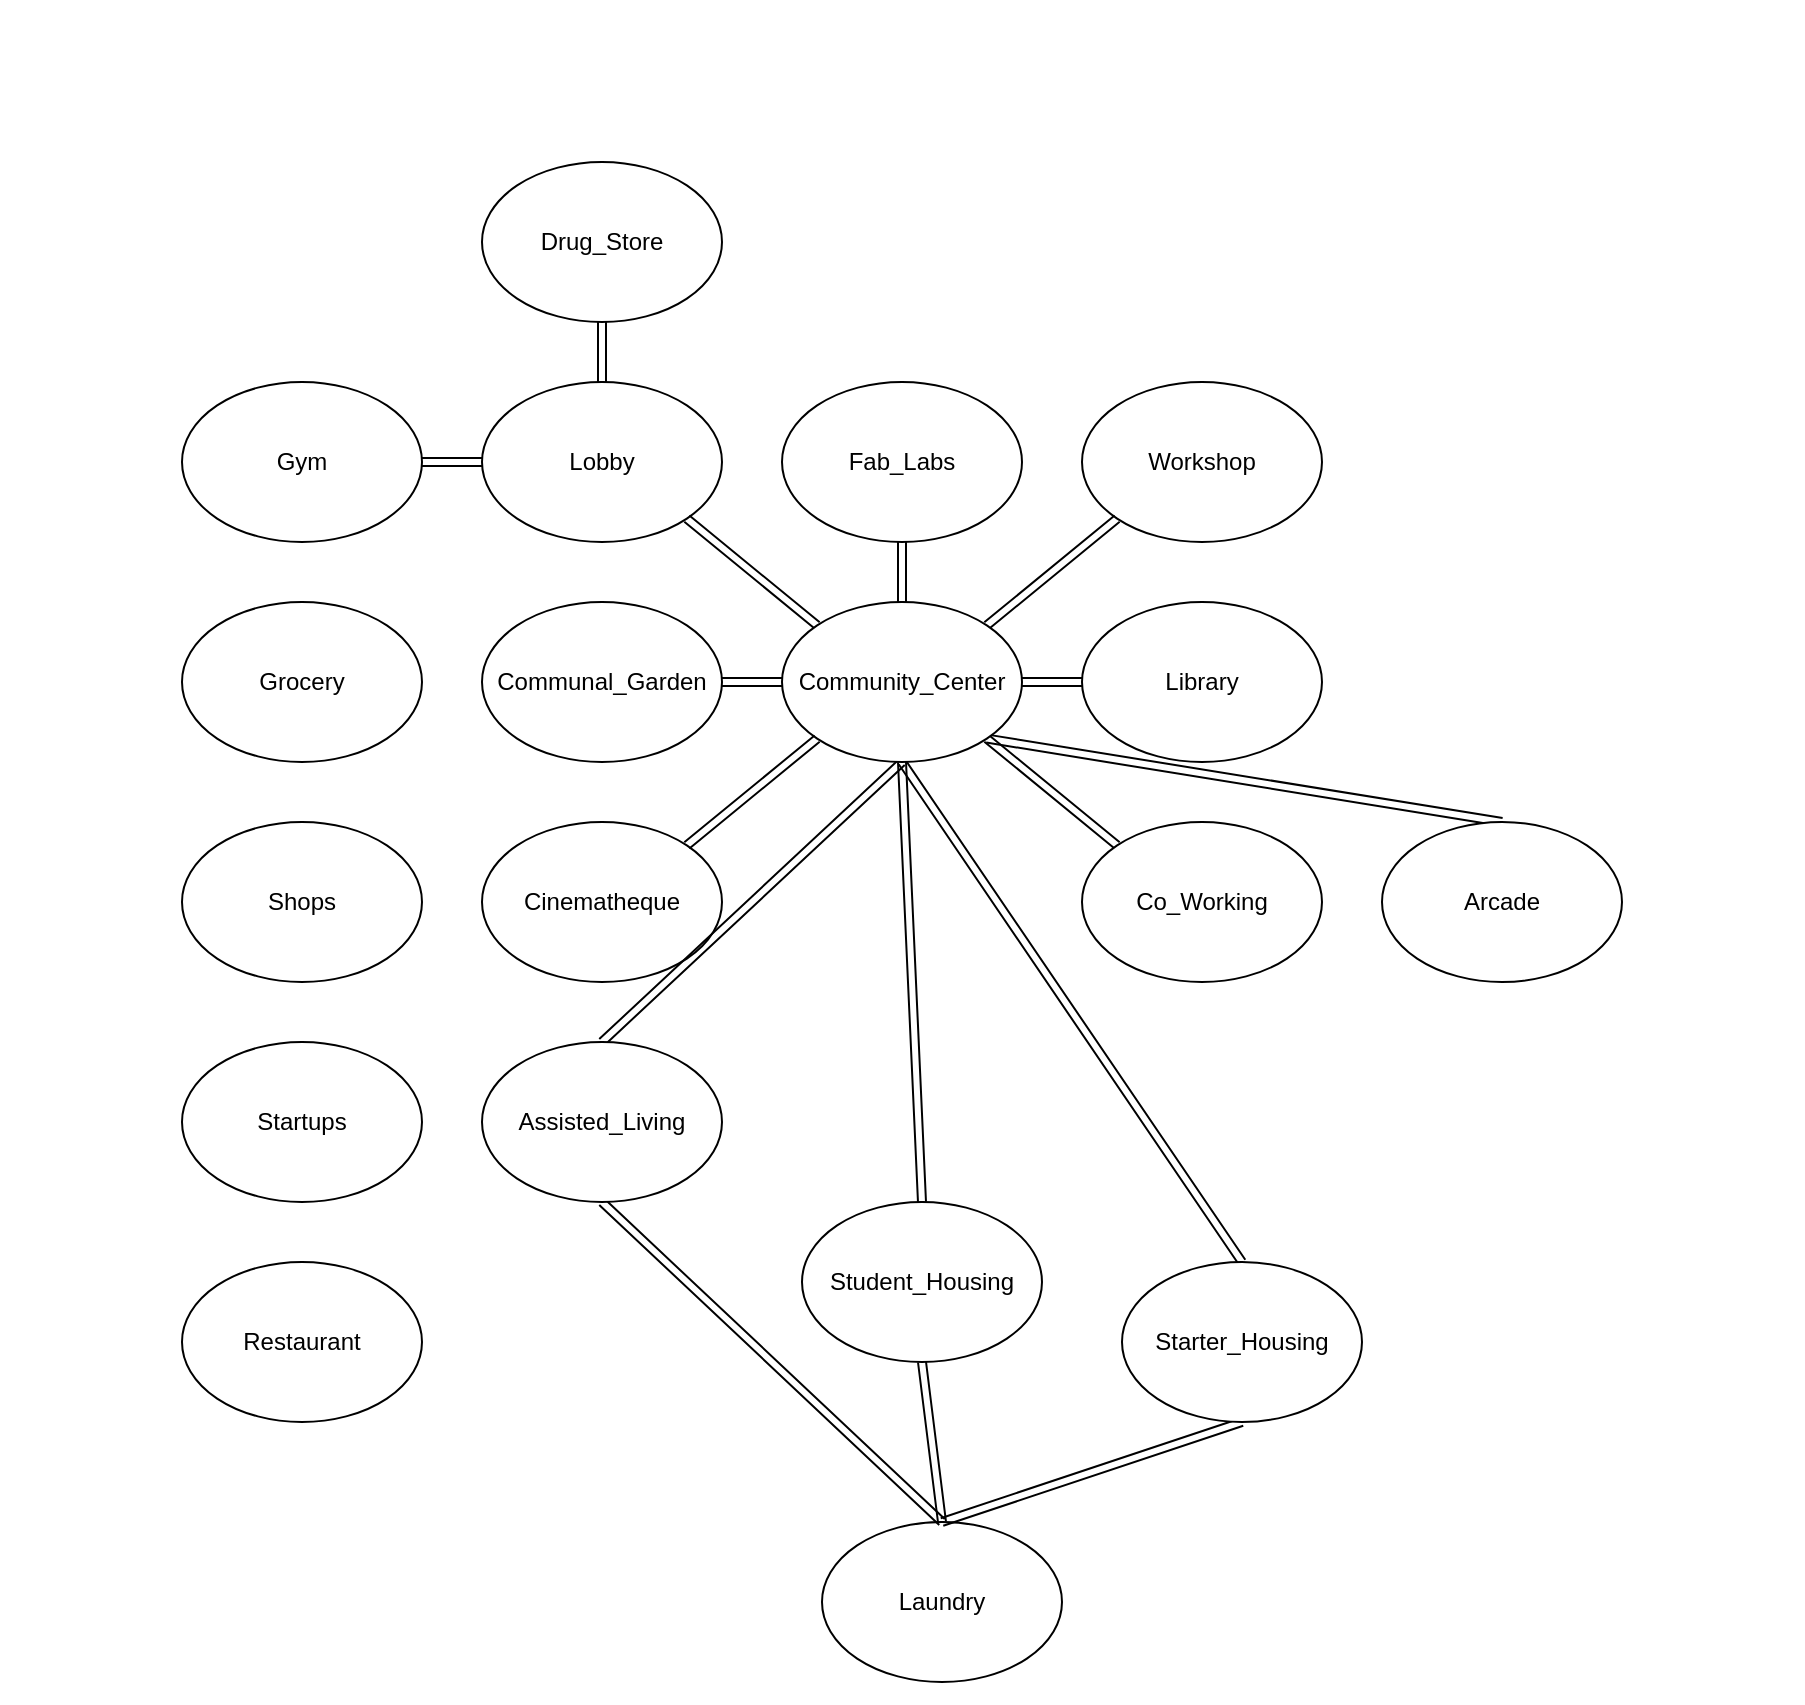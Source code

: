 <mxfile version="16.2.7" type="github">
  <diagram id="Hw2S453Y-IoN0b7v4K89" name="Page-1">
    <mxGraphModel dx="824" dy="1996" grid="1" gridSize="10" guides="1" tooltips="1" connect="1" arrows="1" fold="1" page="1" pageScale="1" pageWidth="850" pageHeight="1100" math="0" shadow="0">
      <root>
        <mxCell id="0" />
        <mxCell id="1" parent="0" />
        <mxCell id="MkOLtfdrB1ku3LL33Bix-45" value="" style="rounded=0;whiteSpace=wrap;html=1;strokeColor=#FFFFFF;" vertex="1" parent="1">
          <mxGeometry x="270" y="-490" width="900" height="850" as="geometry" />
        </mxCell>
        <mxCell id="MkOLtfdrB1ku3LL33Bix-41" style="edgeStyle=none;rounded=0;orthogonalLoop=1;jettySize=auto;html=1;exitX=0.5;exitY=0;exitDx=0;exitDy=0;entryX=1;entryY=1;entryDx=0;entryDy=0;shape=link;" edge="1" parent="1" source="MkOLtfdrB1ku3LL33Bix-1" target="MkOLtfdrB1ku3LL33Bix-15">
          <mxGeometry relative="1" as="geometry" />
        </mxCell>
        <mxCell id="MkOLtfdrB1ku3LL33Bix-1" value="Arcade" style="ellipse;whiteSpace=wrap;html=1;" vertex="1" parent="1">
          <mxGeometry x="960" y="-80" width="120" height="80" as="geometry" />
        </mxCell>
        <mxCell id="MkOLtfdrB1ku3LL33Bix-2" value="Communal_Garden" style="ellipse;whiteSpace=wrap;html=1;" vertex="1" parent="1">
          <mxGeometry x="510" y="-190" width="120" height="80" as="geometry" />
        </mxCell>
        <mxCell id="MkOLtfdrB1ku3LL33Bix-36" style="edgeStyle=none;rounded=0;orthogonalLoop=1;jettySize=auto;html=1;exitX=0.5;exitY=0;exitDx=0;exitDy=0;entryX=0.5;entryY=1;entryDx=0;entryDy=0;shape=link;" edge="1" parent="1" source="MkOLtfdrB1ku3LL33Bix-3" target="MkOLtfdrB1ku3LL33Bix-5">
          <mxGeometry relative="1" as="geometry" />
        </mxCell>
        <mxCell id="MkOLtfdrB1ku3LL33Bix-37" style="edgeStyle=none;rounded=0;orthogonalLoop=1;jettySize=auto;html=1;exitX=0;exitY=0.5;exitDx=0;exitDy=0;entryX=1;entryY=0.5;entryDx=0;entryDy=0;shape=link;" edge="1" parent="1" source="MkOLtfdrB1ku3LL33Bix-3" target="MkOLtfdrB1ku3LL33Bix-6">
          <mxGeometry relative="1" as="geometry" />
        </mxCell>
        <mxCell id="MkOLtfdrB1ku3LL33Bix-3" value="Lobby" style="ellipse;whiteSpace=wrap;html=1;" vertex="1" parent="1">
          <mxGeometry x="510" y="-300" width="120" height="80" as="geometry" />
        </mxCell>
        <mxCell id="MkOLtfdrB1ku3LL33Bix-4" value="Restaurant" style="ellipse;whiteSpace=wrap;html=1;" vertex="1" parent="1">
          <mxGeometry x="360" y="140" width="120" height="80" as="geometry" />
        </mxCell>
        <mxCell id="MkOLtfdrB1ku3LL33Bix-5" value="Drug_Store" style="ellipse;whiteSpace=wrap;html=1;" vertex="1" parent="1">
          <mxGeometry x="510" y="-410" width="120" height="80" as="geometry" />
        </mxCell>
        <mxCell id="MkOLtfdrB1ku3LL33Bix-6" value="Gym" style="ellipse;whiteSpace=wrap;html=1;" vertex="1" parent="1">
          <mxGeometry x="360" y="-300" width="120" height="80" as="geometry" />
        </mxCell>
        <mxCell id="MkOLtfdrB1ku3LL33Bix-7" value="Grocery" style="ellipse;whiteSpace=wrap;html=1;" vertex="1" parent="1">
          <mxGeometry x="360" y="-190" width="120" height="80" as="geometry" />
        </mxCell>
        <mxCell id="MkOLtfdrB1ku3LL33Bix-8" value="Shops" style="ellipse;whiteSpace=wrap;html=1;" vertex="1" parent="1">
          <mxGeometry x="360" y="-80" width="120" height="80" as="geometry" />
        </mxCell>
        <mxCell id="MkOLtfdrB1ku3LL33Bix-9" value="Workshop" style="ellipse;whiteSpace=wrap;html=1;" vertex="1" parent="1">
          <mxGeometry x="810" y="-300" width="120" height="80" as="geometry" />
        </mxCell>
        <mxCell id="MkOLtfdrB1ku3LL33Bix-10" value="Startups" style="ellipse;whiteSpace=wrap;html=1;" vertex="1" parent="1">
          <mxGeometry x="360" y="30" width="120" height="80" as="geometry" />
        </mxCell>
        <mxCell id="MkOLtfdrB1ku3LL33Bix-11" value="Fab_Labs" style="ellipse;whiteSpace=wrap;html=1;" vertex="1" parent="1">
          <mxGeometry x="660" y="-300" width="120" height="80" as="geometry" />
        </mxCell>
        <mxCell id="MkOLtfdrB1ku3LL33Bix-12" value="Laundry" style="ellipse;whiteSpace=wrap;html=1;" vertex="1" parent="1">
          <mxGeometry x="680" y="270" width="120" height="80" as="geometry" />
        </mxCell>
        <mxCell id="MkOLtfdrB1ku3LL33Bix-13" value="Cinematheque" style="ellipse;whiteSpace=wrap;html=1;" vertex="1" parent="1">
          <mxGeometry x="510" y="-80" width="120" height="80" as="geometry" />
        </mxCell>
        <mxCell id="MkOLtfdrB1ku3LL33Bix-14" value="Library" style="ellipse;whiteSpace=wrap;html=1;" vertex="1" parent="1">
          <mxGeometry x="810" y="-190" width="120" height="80" as="geometry" />
        </mxCell>
        <mxCell id="MkOLtfdrB1ku3LL33Bix-31" style="rounded=0;orthogonalLoop=1;jettySize=auto;html=1;exitX=1;exitY=1;exitDx=0;exitDy=0;entryX=0;entryY=0;entryDx=0;entryDy=0;shape=link;" edge="1" parent="1" source="MkOLtfdrB1ku3LL33Bix-15" target="MkOLtfdrB1ku3LL33Bix-16">
          <mxGeometry relative="1" as="geometry" />
        </mxCell>
        <mxCell id="MkOLtfdrB1ku3LL33Bix-33" style="edgeStyle=none;rounded=0;orthogonalLoop=1;jettySize=auto;html=1;exitX=0.5;exitY=0;exitDx=0;exitDy=0;shape=link;" edge="1" parent="1" source="MkOLtfdrB1ku3LL33Bix-15" target="MkOLtfdrB1ku3LL33Bix-11">
          <mxGeometry relative="1" as="geometry" />
        </mxCell>
        <mxCell id="MkOLtfdrB1ku3LL33Bix-34" style="edgeStyle=none;rounded=0;orthogonalLoop=1;jettySize=auto;html=1;exitX=1;exitY=0;exitDx=0;exitDy=0;entryX=0;entryY=1;entryDx=0;entryDy=0;shape=link;" edge="1" parent="1" source="MkOLtfdrB1ku3LL33Bix-15" target="MkOLtfdrB1ku3LL33Bix-9">
          <mxGeometry relative="1" as="geometry" />
        </mxCell>
        <mxCell id="MkOLtfdrB1ku3LL33Bix-35" style="edgeStyle=none;rounded=0;orthogonalLoop=1;jettySize=auto;html=1;exitX=0;exitY=0;exitDx=0;exitDy=0;entryX=1;entryY=1;entryDx=0;entryDy=0;shape=link;" edge="1" parent="1" source="MkOLtfdrB1ku3LL33Bix-15" target="MkOLtfdrB1ku3LL33Bix-3">
          <mxGeometry relative="1" as="geometry" />
        </mxCell>
        <mxCell id="MkOLtfdrB1ku3LL33Bix-38" style="edgeStyle=none;rounded=0;orthogonalLoop=1;jettySize=auto;html=1;exitX=0.5;exitY=1;exitDx=0;exitDy=0;entryX=0.5;entryY=0;entryDx=0;entryDy=0;shape=link;" edge="1" parent="1" source="MkOLtfdrB1ku3LL33Bix-15" target="MkOLtfdrB1ku3LL33Bix-18">
          <mxGeometry relative="1" as="geometry" />
        </mxCell>
        <mxCell id="MkOLtfdrB1ku3LL33Bix-39" style="edgeStyle=none;rounded=0;orthogonalLoop=1;jettySize=auto;html=1;exitX=0.5;exitY=1;exitDx=0;exitDy=0;entryX=0.5;entryY=0;entryDx=0;entryDy=0;shape=link;" edge="1" parent="1" source="MkOLtfdrB1ku3LL33Bix-15" target="MkOLtfdrB1ku3LL33Bix-19">
          <mxGeometry relative="1" as="geometry" />
        </mxCell>
        <mxCell id="MkOLtfdrB1ku3LL33Bix-40" style="edgeStyle=none;rounded=0;orthogonalLoop=1;jettySize=auto;html=1;exitX=0.5;exitY=1;exitDx=0;exitDy=0;entryX=0.5;entryY=0;entryDx=0;entryDy=0;shape=link;" edge="1" parent="1" source="MkOLtfdrB1ku3LL33Bix-15" target="MkOLtfdrB1ku3LL33Bix-17">
          <mxGeometry relative="1" as="geometry" />
        </mxCell>
        <mxCell id="MkOLtfdrB1ku3LL33Bix-15" value="Community_Center" style="ellipse;whiteSpace=wrap;html=1;" vertex="1" parent="1">
          <mxGeometry x="660" y="-190" width="120" height="80" as="geometry" />
        </mxCell>
        <mxCell id="MkOLtfdrB1ku3LL33Bix-16" value="Co_Working" style="ellipse;whiteSpace=wrap;html=1;" vertex="1" parent="1">
          <mxGeometry x="810" y="-80" width="120" height="80" as="geometry" />
        </mxCell>
        <mxCell id="MkOLtfdrB1ku3LL33Bix-43" style="edgeStyle=none;rounded=0;orthogonalLoop=1;jettySize=auto;html=1;exitX=0.5;exitY=1;exitDx=0;exitDy=0;shape=link;" edge="1" parent="1" source="MkOLtfdrB1ku3LL33Bix-17">
          <mxGeometry relative="1" as="geometry">
            <mxPoint x="740" y="270.0" as="targetPoint" />
          </mxGeometry>
        </mxCell>
        <mxCell id="MkOLtfdrB1ku3LL33Bix-17" value="Starter_Housing" style="ellipse;whiteSpace=wrap;html=1;" vertex="1" parent="1">
          <mxGeometry x="830" y="140" width="120" height="80" as="geometry" />
        </mxCell>
        <mxCell id="MkOLtfdrB1ku3LL33Bix-42" style="edgeStyle=none;rounded=0;orthogonalLoop=1;jettySize=auto;html=1;exitX=0.5;exitY=1;exitDx=0;exitDy=0;entryX=0.5;entryY=0;entryDx=0;entryDy=0;shape=link;" edge="1" parent="1" source="MkOLtfdrB1ku3LL33Bix-18" target="MkOLtfdrB1ku3LL33Bix-12">
          <mxGeometry relative="1" as="geometry" />
        </mxCell>
        <mxCell id="MkOLtfdrB1ku3LL33Bix-18" value="Assisted_Living" style="ellipse;whiteSpace=wrap;html=1;" vertex="1" parent="1">
          <mxGeometry x="510" y="30" width="120" height="80" as="geometry" />
        </mxCell>
        <mxCell id="MkOLtfdrB1ku3LL33Bix-44" style="edgeStyle=none;rounded=0;orthogonalLoop=1;jettySize=auto;html=1;exitX=0.5;exitY=1;exitDx=0;exitDy=0;entryX=0.5;entryY=0;entryDx=0;entryDy=0;shape=link;" edge="1" parent="1" source="MkOLtfdrB1ku3LL33Bix-19" target="MkOLtfdrB1ku3LL33Bix-12">
          <mxGeometry relative="1" as="geometry" />
        </mxCell>
        <mxCell id="MkOLtfdrB1ku3LL33Bix-19" value="Student_Housing" style="ellipse;whiteSpace=wrap;html=1;" vertex="1" parent="1">
          <mxGeometry x="670" y="110" width="120" height="80" as="geometry" />
        </mxCell>
        <mxCell id="MkOLtfdrB1ku3LL33Bix-22" value="" style="endArrow=none;html=1;rounded=0;entryX=0;entryY=1;entryDx=0;entryDy=0;exitX=1;exitY=0;exitDx=0;exitDy=0;shape=link;" edge="1" parent="1" source="MkOLtfdrB1ku3LL33Bix-13" target="MkOLtfdrB1ku3LL33Bix-15">
          <mxGeometry width="50" height="50" relative="1" as="geometry">
            <mxPoint x="660" y="20" as="sourcePoint" />
            <mxPoint x="710" y="-30" as="targetPoint" />
          </mxGeometry>
        </mxCell>
        <mxCell id="MkOLtfdrB1ku3LL33Bix-23" value="" style="endArrow=none;html=1;rounded=0;entryX=0;entryY=0.5;entryDx=0;entryDy=0;exitX=1;exitY=0.5;exitDx=0;exitDy=0;shape=link;" edge="1" parent="1" source="MkOLtfdrB1ku3LL33Bix-2" target="MkOLtfdrB1ku3LL33Bix-15">
          <mxGeometry width="50" height="50" relative="1" as="geometry">
            <mxPoint x="622.426" y="-58.284" as="sourcePoint" />
            <mxPoint x="697.574" y="-111.716" as="targetPoint" />
          </mxGeometry>
        </mxCell>
        <mxCell id="MkOLtfdrB1ku3LL33Bix-24" value="" style="endArrow=none;html=1;rounded=0;entryX=0;entryY=0.5;entryDx=0;entryDy=0;exitX=1;exitY=0.5;exitDx=0;exitDy=0;shape=link;" edge="1" parent="1" source="MkOLtfdrB1ku3LL33Bix-15" target="MkOLtfdrB1ku3LL33Bix-14">
          <mxGeometry width="50" height="50" relative="1" as="geometry">
            <mxPoint x="650" y="-110" as="sourcePoint" />
            <mxPoint x="680" y="-140" as="targetPoint" />
          </mxGeometry>
        </mxCell>
      </root>
    </mxGraphModel>
  </diagram>
</mxfile>
